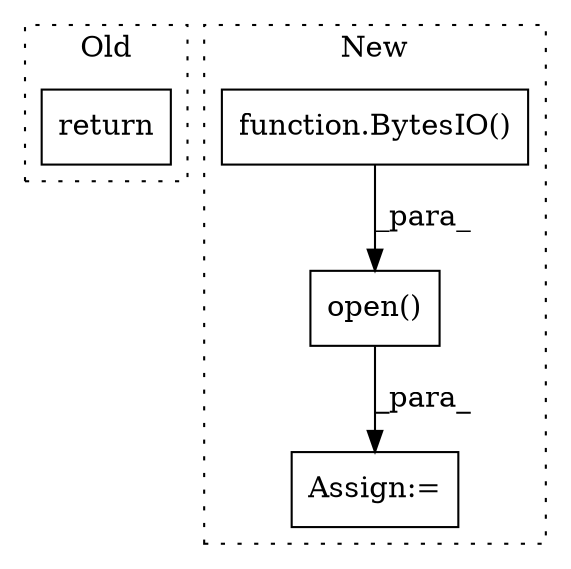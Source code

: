 digraph G {
subgraph cluster0 {
1 [label="return" a="93" s="2181" l="7" shape="box"];
label = "Old";
style="dotted";
}
subgraph cluster1 {
2 [label="function.BytesIO()" a="75" s="2150,2170" l="8,1" shape="box"];
3 [label="Assign:=" a="68" s="2136" l="3" shape="box"];
4 [label="open()" a="75" s="2139,2171" l="11,1" shape="box"];
label = "New";
style="dotted";
}
2 -> 4 [label="_para_"];
4 -> 3 [label="_para_"];
}